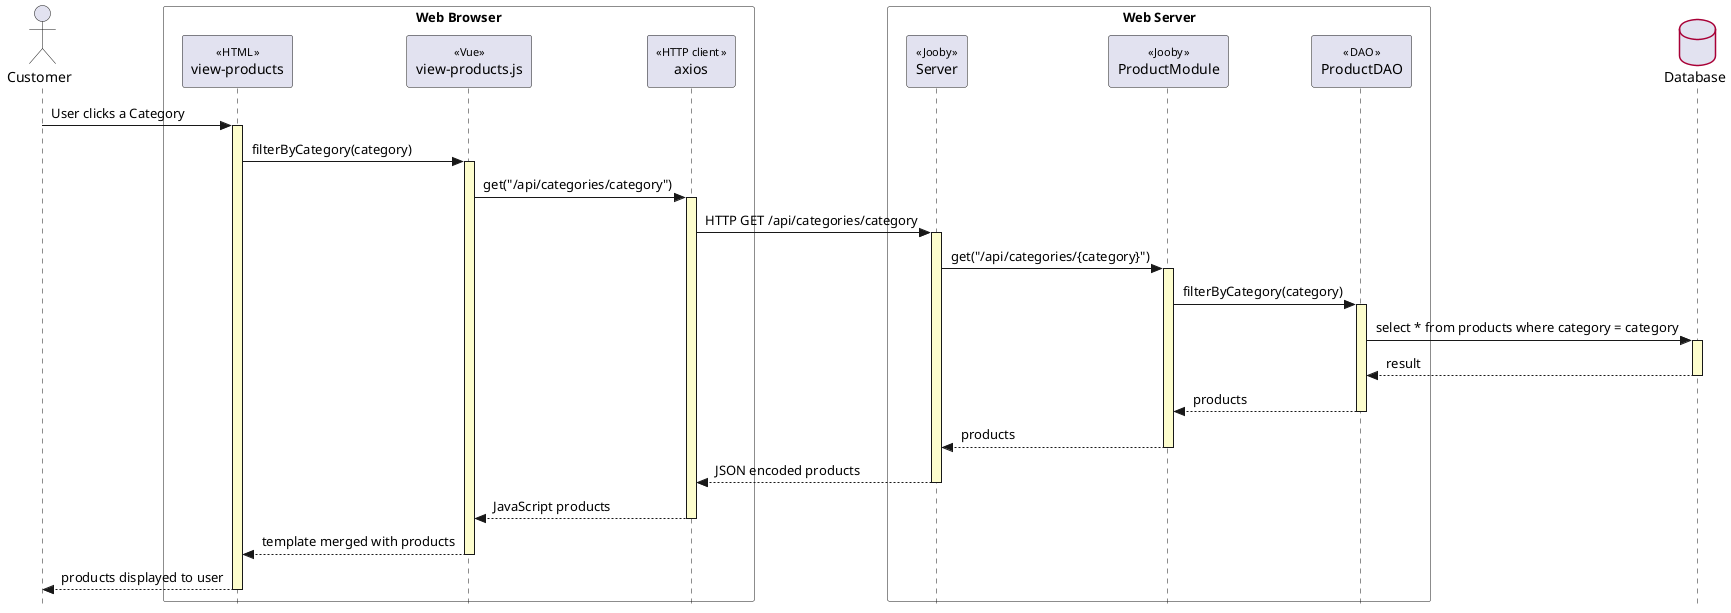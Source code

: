 @startuml categories
skinparam {
	Style strictuml
	RoundCorner 5
	BoxPadding 35
	ParticipantPadding 15
    Padding 2

	Sequence {
		' make activations yellow too
		LifeLineBackgroundColor #FDFDCD

		' make stereotypes less ugly
		Stereotype {
			Font {
				Size 11
				Style plain
			}
		}
	}

   Database {
		BorderColor #A80036
	}

}

' Define participants
actor Customer as user

box "Web Browser" #white
	Participant "view-products" as page << HTML >>
	user -> page++: User clicks a Category
    participant "view-products.js" as controller <<Vue>>
    participant "axios" as axios <<HTTP client >>
end box

box "Web Server" #white
	Participant "Server" as service << Jooby >>
	Participant "ProductModule" as module << Jooby >>
	Participant "ProductDAO" as dao << DAO >>
end box

database "Database" as db

page -> controller++: filterByCategory(category)
controller -> axios++: get("/api/categories/category")
axios -> service++: HTTP GET /api/categories/category
service -> module++: get("/api/categories/{category}")
module -> dao++: filterByCategory(category)
dao -> db++: select * from products where category = category
return result
return products
return products
return JSON encoded products
return JavaScript products
return template merged with products
return products displayed to user
@enduml
